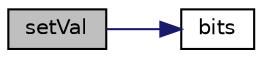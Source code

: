 digraph "setVal"
{
  bgcolor="transparent";
  edge [fontname="Helvetica",fontsize="10",labelfontname="Helvetica",labelfontsize="10"];
  node [fontname="Helvetica",fontsize="10",shape=record];
  rankdir="LR";
  Node1 [label="setVal",height=0.2,width=0.4,color="black", fillcolor="grey75", style="filled" fontcolor="black"];
  Node1 -> Node2 [color="midnightblue",fontsize="10",style="solid",fontname="Helvetica"];
  Node2 [label="bits",height=0.2,width=0.4,color="black",URL="$classFoam_1_1labelBits.html#a60c1aa9b3a8fd287e849bf6b6cbcae1f"];
}
